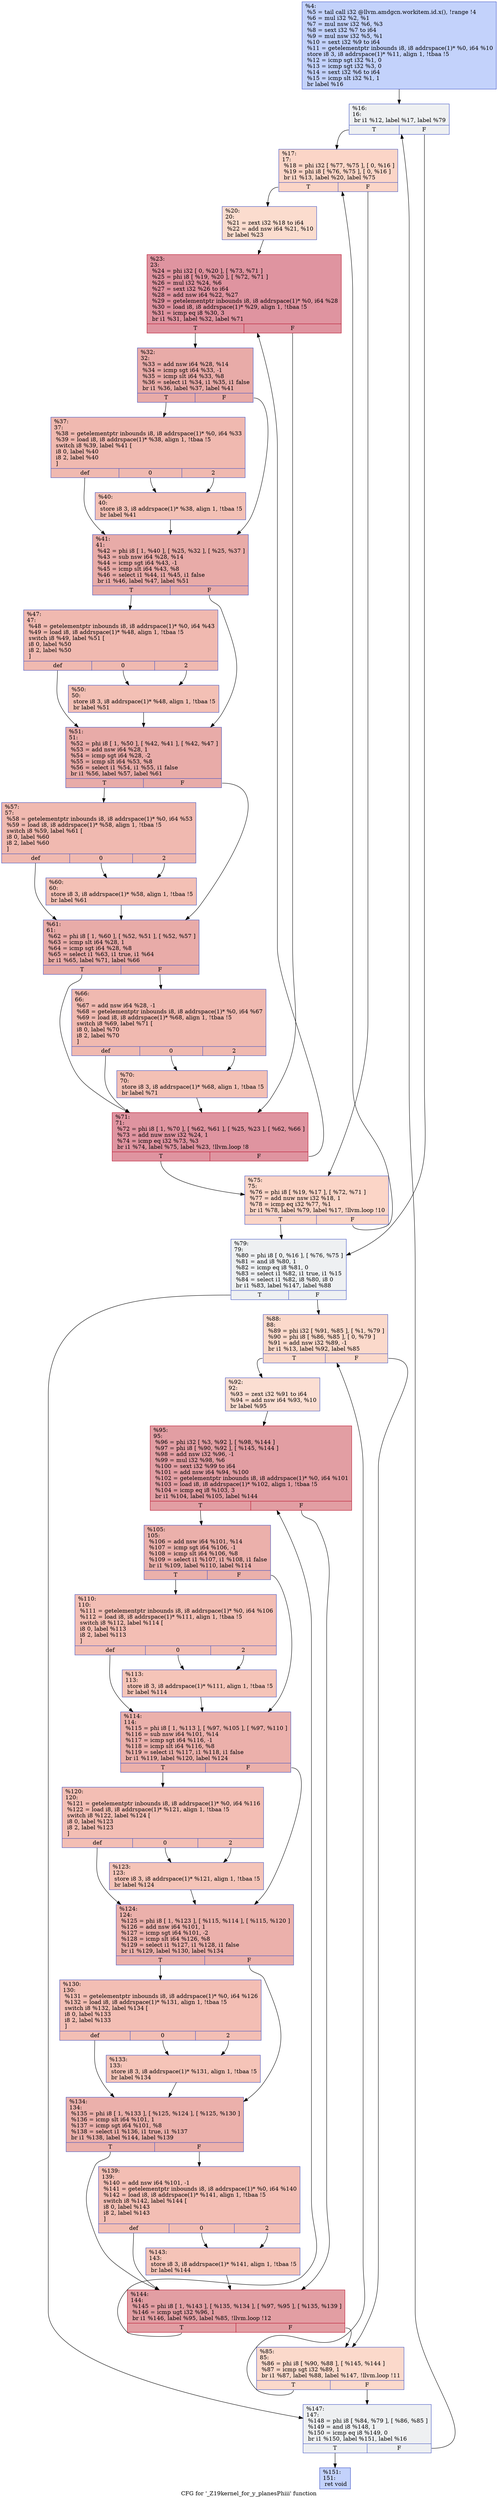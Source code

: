digraph "CFG for '_Z19kernel_for_y_planesPhiii' function" {
	label="CFG for '_Z19kernel_for_y_planesPhiii' function";

	Node0x6405e60 [shape=record,color="#3d50c3ff", style=filled, fillcolor="#779af770",label="{%4:\l  %5 = tail call i32 @llvm.amdgcn.workitem.id.x(), !range !4\l  %6 = mul i32 %2, %1\l  %7 = mul nsw i32 %6, %3\l  %8 = sext i32 %7 to i64\l  %9 = mul nsw i32 %5, %1\l  %10 = sext i32 %9 to i64\l  %11 = getelementptr inbounds i8, i8 addrspace(1)* %0, i64 %10\l  store i8 3, i8 addrspace(1)* %11, align 1, !tbaa !5\l  %12 = icmp sgt i32 %1, 0\l  %13 = icmp sgt i32 %3, 0\l  %14 = sext i32 %6 to i64\l  %15 = icmp slt i32 %1, 1\l  br label %16\l}"];
	Node0x6405e60 -> Node0x64079d0;
	Node0x64079d0 [shape=record,color="#3d50c3ff", style=filled, fillcolor="#d9dce170",label="{%16:\l16:                                               \l  br i1 %12, label %17, label %79\l|{<s0>T|<s1>F}}"];
	Node0x64079d0:s0 -> Node0x6406d70;
	Node0x64079d0:s1 -> Node0x6407be0;
	Node0x6406d70 [shape=record,color="#3d50c3ff", style=filled, fillcolor="#f5a08170",label="{%17:\l17:                                               \l  %18 = phi i32 [ %77, %75 ], [ 0, %16 ]\l  %19 = phi i8 [ %76, %75 ], [ 0, %16 ]\l  br i1 %13, label %20, label %75\l|{<s0>T|<s1>F}}"];
	Node0x6406d70:s0 -> Node0x6407fa0;
	Node0x6406d70:s1 -> Node0x6407d10;
	Node0x6407fa0 [shape=record,color="#3d50c3ff", style=filled, fillcolor="#f7af9170",label="{%20:\l20:                                               \l  %21 = zext i32 %18 to i64\l  %22 = add nsw i64 %21, %10\l  br label %23\l}"];
	Node0x6407fa0 -> Node0x64081e0;
	Node0x64081e0 [shape=record,color="#b70d28ff", style=filled, fillcolor="#b70d2870",label="{%23:\l23:                                               \l  %24 = phi i32 [ 0, %20 ], [ %73, %71 ]\l  %25 = phi i8 [ %19, %20 ], [ %72, %71 ]\l  %26 = mul i32 %24, %6\l  %27 = sext i32 %26 to i64\l  %28 = add nsw i64 %22, %27\l  %29 = getelementptr inbounds i8, i8 addrspace(1)* %0, i64 %28\l  %30 = load i8, i8 addrspace(1)* %29, align 1, !tbaa !5\l  %31 = icmp eq i8 %30, 3\l  br i1 %31, label %32, label %71\l|{<s0>T|<s1>F}}"];
	Node0x64081e0:s0 -> Node0x6408e70;
	Node0x64081e0:s1 -> Node0x64082d0;
	Node0x6408e70 [shape=record,color="#3d50c3ff", style=filled, fillcolor="#cc403a70",label="{%32:\l32:                                               \l  %33 = add nsw i64 %28, %14\l  %34 = icmp sgt i64 %33, -1\l  %35 = icmp slt i64 %33, %8\l  %36 = select i1 %34, i1 %35, i1 false\l  br i1 %36, label %37, label %41\l|{<s0>T|<s1>F}}"];
	Node0x6408e70:s0 -> Node0x6409390;
	Node0x6408e70:s1 -> Node0x64093e0;
	Node0x6409390 [shape=record,color="#3d50c3ff", style=filled, fillcolor="#de614d70",label="{%37:\l37:                                               \l  %38 = getelementptr inbounds i8, i8 addrspace(1)* %0, i64 %33\l  %39 = load i8, i8 addrspace(1)* %38, align 1, !tbaa !5\l  switch i8 %39, label %41 [\l    i8 0, label %40\l    i8 2, label %40\l  ]\l|{<s0>def|<s1>0|<s2>2}}"];
	Node0x6409390:s0 -> Node0x64093e0;
	Node0x6409390:s1 -> Node0x6409660;
	Node0x6409390:s2 -> Node0x6409660;
	Node0x6409660 [shape=record,color="#3d50c3ff", style=filled, fillcolor="#e5705870",label="{%40:\l40:                                               \l  store i8 3, i8 addrspace(1)* %38, align 1, !tbaa !5\l  br label %41\l}"];
	Node0x6409660 -> Node0x64093e0;
	Node0x64093e0 [shape=record,color="#3d50c3ff", style=filled, fillcolor="#cc403a70",label="{%41:\l41:                                               \l  %42 = phi i8 [ 1, %40 ], [ %25, %32 ], [ %25, %37 ]\l  %43 = sub nsw i64 %28, %14\l  %44 = icmp sgt i64 %43, -1\l  %45 = icmp slt i64 %43, %8\l  %46 = select i1 %44, i1 %45, i1 false\l  br i1 %46, label %47, label %51\l|{<s0>T|<s1>F}}"];
	Node0x64093e0:s0 -> Node0x6409c30;
	Node0x64093e0:s1 -> Node0x6409c80;
	Node0x6409c30 [shape=record,color="#3d50c3ff", style=filled, fillcolor="#de614d70",label="{%47:\l47:                                               \l  %48 = getelementptr inbounds i8, i8 addrspace(1)* %0, i64 %43\l  %49 = load i8, i8 addrspace(1)* %48, align 1, !tbaa !5\l  switch i8 %49, label %51 [\l    i8 0, label %50\l    i8 2, label %50\l  ]\l|{<s0>def|<s1>0|<s2>2}}"];
	Node0x6409c30:s0 -> Node0x6409c80;
	Node0x6409c30:s1 -> Node0x6409ec0;
	Node0x6409c30:s2 -> Node0x6409ec0;
	Node0x6409ec0 [shape=record,color="#3d50c3ff", style=filled, fillcolor="#e5705870",label="{%50:\l50:                                               \l  store i8 3, i8 addrspace(1)* %48, align 1, !tbaa !5\l  br label %51\l}"];
	Node0x6409ec0 -> Node0x6409c80;
	Node0x6409c80 [shape=record,color="#3d50c3ff", style=filled, fillcolor="#cc403a70",label="{%51:\l51:                                               \l  %52 = phi i8 [ 1, %50 ], [ %42, %41 ], [ %42, %47 ]\l  %53 = add nsw i64 %28, 1\l  %54 = icmp sgt i64 %28, -2\l  %55 = icmp slt i64 %53, %8\l  %56 = select i1 %54, i1 %55, i1 false\l  br i1 %56, label %57, label %61\l|{<s0>T|<s1>F}}"];
	Node0x6409c80:s0 -> Node0x640a490;
	Node0x6409c80:s1 -> Node0x640a4e0;
	Node0x640a490 [shape=record,color="#3d50c3ff", style=filled, fillcolor="#de614d70",label="{%57:\l57:                                               \l  %58 = getelementptr inbounds i8, i8 addrspace(1)* %0, i64 %53\l  %59 = load i8, i8 addrspace(1)* %58, align 1, !tbaa !5\l  switch i8 %59, label %61 [\l    i8 0, label %60\l    i8 2, label %60\l  ]\l|{<s0>def|<s1>0|<s2>2}}"];
	Node0x640a490:s0 -> Node0x640a4e0;
	Node0x640a490:s1 -> Node0x640a720;
	Node0x640a490:s2 -> Node0x640a720;
	Node0x640a720 [shape=record,color="#3d50c3ff", style=filled, fillcolor="#e5705870",label="{%60:\l60:                                               \l  store i8 3, i8 addrspace(1)* %58, align 1, !tbaa !5\l  br label %61\l}"];
	Node0x640a720 -> Node0x640a4e0;
	Node0x640a4e0 [shape=record,color="#3d50c3ff", style=filled, fillcolor="#cc403a70",label="{%61:\l61:                                               \l  %62 = phi i8 [ 1, %60 ], [ %52, %51 ], [ %52, %57 ]\l  %63 = icmp slt i64 %28, 1\l  %64 = icmp sgt i64 %28, %8\l  %65 = select i1 %63, i1 true, i1 %64\l  br i1 %65, label %71, label %66\l|{<s0>T|<s1>F}}"];
	Node0x640a4e0:s0 -> Node0x64082d0;
	Node0x640a4e0:s1 -> Node0x6409060;
	Node0x6409060 [shape=record,color="#3d50c3ff", style=filled, fillcolor="#de614d70",label="{%66:\l66:                                               \l  %67 = add nsw i64 %28, -1\l  %68 = getelementptr inbounds i8, i8 addrspace(1)* %0, i64 %67\l  %69 = load i8, i8 addrspace(1)* %68, align 1, !tbaa !5\l  switch i8 %69, label %71 [\l    i8 0, label %70\l    i8 2, label %70\l  ]\l|{<s0>def|<s1>0|<s2>2}}"];
	Node0x6409060:s0 -> Node0x64082d0;
	Node0x6409060:s1 -> Node0x6409160;
	Node0x6409060:s2 -> Node0x6409160;
	Node0x6409160 [shape=record,color="#3d50c3ff", style=filled, fillcolor="#e5705870",label="{%70:\l70:                                               \l  store i8 3, i8 addrspace(1)* %68, align 1, !tbaa !5\l  br label %71\l}"];
	Node0x6409160 -> Node0x64082d0;
	Node0x64082d0 [shape=record,color="#b70d28ff", style=filled, fillcolor="#b70d2870",label="{%71:\l71:                                               \l  %72 = phi i8 [ 1, %70 ], [ %62, %61 ], [ %25, %23 ], [ %62, %66 ]\l  %73 = add nuw nsw i32 %24, 1\l  %74 = icmp eq i32 %73, %3\l  br i1 %74, label %75, label %23, !llvm.loop !8\l|{<s0>T|<s1>F}}"];
	Node0x64082d0:s0 -> Node0x6407d10;
	Node0x64082d0:s1 -> Node0x64081e0;
	Node0x6407d10 [shape=record,color="#3d50c3ff", style=filled, fillcolor="#f5a08170",label="{%75:\l75:                                               \l  %76 = phi i8 [ %19, %17 ], [ %72, %71 ]\l  %77 = add nuw nsw i32 %18, 1\l  %78 = icmp eq i32 %77, %1\l  br i1 %78, label %79, label %17, !llvm.loop !10\l|{<s0>T|<s1>F}}"];
	Node0x6407d10:s0 -> Node0x6407be0;
	Node0x6407d10:s1 -> Node0x6406d70;
	Node0x6407be0 [shape=record,color="#3d50c3ff", style=filled, fillcolor="#d9dce170",label="{%79:\l79:                                               \l  %80 = phi i8 [ 0, %16 ], [ %76, %75 ]\l  %81 = and i8 %80, 1\l  %82 = icmp eq i8 %81, 0\l  %83 = select i1 %82, i1 true, i1 %15\l  %84 = select i1 %82, i8 %80, i8 0\l  br i1 %83, label %147, label %88\l|{<s0>T|<s1>F}}"];
	Node0x6407be0:s0 -> Node0x640bd00;
	Node0x6407be0:s1 -> Node0x640bd50;
	Node0x640be50 [shape=record,color="#3d50c3ff", style=filled, fillcolor="#f7a88970",label="{%85:\l85:                                               \l  %86 = phi i8 [ %90, %88 ], [ %145, %144 ]\l  %87 = icmp sgt i32 %89, 1\l  br i1 %87, label %88, label %147, !llvm.loop !11\l|{<s0>T|<s1>F}}"];
	Node0x640be50:s0 -> Node0x640bd50;
	Node0x640be50:s1 -> Node0x640bd00;
	Node0x640bd50 [shape=record,color="#3d50c3ff", style=filled, fillcolor="#f7a88970",label="{%88:\l88:                                               \l  %89 = phi i32 [ %91, %85 ], [ %1, %79 ]\l  %90 = phi i8 [ %86, %85 ], [ 0, %79 ]\l  %91 = add nsw i32 %89, -1\l  br i1 %13, label %92, label %85\l|{<s0>T|<s1>F}}"];
	Node0x640bd50:s0 -> Node0x640c4d0;
	Node0x640bd50:s1 -> Node0x640be50;
	Node0x640c4d0 [shape=record,color="#3d50c3ff", style=filled, fillcolor="#f7b59970",label="{%92:\l92:                                               \l  %93 = zext i32 %91 to i64\l  %94 = add nsw i64 %93, %10\l  br label %95\l}"];
	Node0x640c4d0 -> Node0x640c6d0;
	Node0x640c6d0 [shape=record,color="#b70d28ff", style=filled, fillcolor="#be242e70",label="{%95:\l95:                                               \l  %96 = phi i32 [ %3, %92 ], [ %98, %144 ]\l  %97 = phi i8 [ %90, %92 ], [ %145, %144 ]\l  %98 = add nsw i32 %96, -1\l  %99 = mul i32 %98, %6\l  %100 = sext i32 %99 to i64\l  %101 = add nsw i64 %94, %100\l  %102 = getelementptr inbounds i8, i8 addrspace(1)* %0, i64 %101\l  %103 = load i8, i8 addrspace(1)* %102, align 1, !tbaa !5\l  %104 = icmp eq i8 %103, 3\l  br i1 %104, label %105, label %144\l|{<s0>T|<s1>F}}"];
	Node0x640c6d0:s0 -> Node0x640ccb0;
	Node0x640c6d0:s1 -> Node0x640bee0;
	Node0x640ccb0 [shape=record,color="#3d50c3ff", style=filled, fillcolor="#d24b4070",label="{%105:\l105:                                              \l  %106 = add nsw i64 %101, %14\l  %107 = icmp sgt i64 %106, -1\l  %108 = icmp slt i64 %106, %8\l  %109 = select i1 %107, i1 %108, i1 false\l  br i1 %109, label %110, label %114\l|{<s0>T|<s1>F}}"];
	Node0x640ccb0:s0 -> Node0x640d010;
	Node0x640ccb0:s1 -> Node0x640d060;
	Node0x640d010 [shape=record,color="#3d50c3ff", style=filled, fillcolor="#e36c5570",label="{%110:\l110:                                              \l  %111 = getelementptr inbounds i8, i8 addrspace(1)* %0, i64 %106\l  %112 = load i8, i8 addrspace(1)* %111, align 1, !tbaa !5\l  switch i8 %112, label %114 [\l    i8 0, label %113\l    i8 2, label %113\l  ]\l|{<s0>def|<s1>0|<s2>2}}"];
	Node0x640d010:s0 -> Node0x640d060;
	Node0x640d010:s1 -> Node0x640d270;
	Node0x640d010:s2 -> Node0x640d270;
	Node0x640d270 [shape=record,color="#3d50c3ff", style=filled, fillcolor="#e97a5f70",label="{%113:\l113:                                              \l  store i8 3, i8 addrspace(1)* %111, align 1, !tbaa !5\l  br label %114\l}"];
	Node0x640d270 -> Node0x640d060;
	Node0x640d060 [shape=record,color="#3d50c3ff", style=filled, fillcolor="#d24b4070",label="{%114:\l114:                                              \l  %115 = phi i8 [ 1, %113 ], [ %97, %105 ], [ %97, %110 ]\l  %116 = sub nsw i64 %101, %14\l  %117 = icmp sgt i64 %116, -1\l  %118 = icmp slt i64 %116, %8\l  %119 = select i1 %117, i1 %118, i1 false\l  br i1 %119, label %120, label %124\l|{<s0>T|<s1>F}}"];
	Node0x640d060:s0 -> Node0x640d810;
	Node0x640d060:s1 -> Node0x640d860;
	Node0x640d810 [shape=record,color="#3d50c3ff", style=filled, fillcolor="#e36c5570",label="{%120:\l120:                                              \l  %121 = getelementptr inbounds i8, i8 addrspace(1)* %0, i64 %116\l  %122 = load i8, i8 addrspace(1)* %121, align 1, !tbaa !5\l  switch i8 %122, label %124 [\l    i8 0, label %123\l    i8 2, label %123\l  ]\l|{<s0>def|<s1>0|<s2>2}}"];
	Node0x640d810:s0 -> Node0x640d860;
	Node0x640d810:s1 -> Node0x640da70;
	Node0x640d810:s2 -> Node0x640da70;
	Node0x640da70 [shape=record,color="#3d50c3ff", style=filled, fillcolor="#e97a5f70",label="{%123:\l123:                                              \l  store i8 3, i8 addrspace(1)* %121, align 1, !tbaa !5\l  br label %124\l}"];
	Node0x640da70 -> Node0x640d860;
	Node0x640d860 [shape=record,color="#3d50c3ff", style=filled, fillcolor="#d24b4070",label="{%124:\l124:                                              \l  %125 = phi i8 [ 1, %123 ], [ %115, %114 ], [ %115, %120 ]\l  %126 = add nsw i64 %101, 1\l  %127 = icmp sgt i64 %101, -2\l  %128 = icmp slt i64 %126, %8\l  %129 = select i1 %127, i1 %128, i1 false\l  br i1 %129, label %130, label %134\l|{<s0>T|<s1>F}}"];
	Node0x640d860:s0 -> Node0x640ac30;
	Node0x640d860:s1 -> Node0x640ac80;
	Node0x640ac30 [shape=record,color="#3d50c3ff", style=filled, fillcolor="#e36c5570",label="{%130:\l130:                                              \l  %131 = getelementptr inbounds i8, i8 addrspace(1)* %0, i64 %126\l  %132 = load i8, i8 addrspace(1)* %131, align 1, !tbaa !5\l  switch i8 %132, label %134 [\l    i8 0, label %133\l    i8 2, label %133\l  ]\l|{<s0>def|<s1>0|<s2>2}}"];
	Node0x640ac30:s0 -> Node0x640ac80;
	Node0x640ac30:s1 -> Node0x640ae90;
	Node0x640ac30:s2 -> Node0x640ae90;
	Node0x640ae90 [shape=record,color="#3d50c3ff", style=filled, fillcolor="#e97a5f70",label="{%133:\l133:                                              \l  store i8 3, i8 addrspace(1)* %131, align 1, !tbaa !5\l  br label %134\l}"];
	Node0x640ae90 -> Node0x640ac80;
	Node0x640ac80 [shape=record,color="#3d50c3ff", style=filled, fillcolor="#d24b4070",label="{%134:\l134:                                              \l  %135 = phi i8 [ 1, %133 ], [ %125, %124 ], [ %125, %130 ]\l  %136 = icmp slt i64 %101, 1\l  %137 = icmp sgt i64 %101, %8\l  %138 = select i1 %136, i1 true, i1 %137\l  br i1 %138, label %144, label %139\l|{<s0>T|<s1>F}}"];
	Node0x640ac80:s0 -> Node0x640bee0;
	Node0x640ac80:s1 -> Node0x640eb90;
	Node0x640eb90 [shape=record,color="#3d50c3ff", style=filled, fillcolor="#e36c5570",label="{%139:\l139:                                              \l  %140 = add nsw i64 %101, -1\l  %141 = getelementptr inbounds i8, i8 addrspace(1)* %0, i64 %140\l  %142 = load i8, i8 addrspace(1)* %141, align 1, !tbaa !5\l  switch i8 %142, label %144 [\l    i8 0, label %143\l    i8 2, label %143\l  ]\l|{<s0>def|<s1>0|<s2>2}}"];
	Node0x640eb90:s0 -> Node0x640bee0;
	Node0x640eb90:s1 -> Node0x640ee30;
	Node0x640eb90:s2 -> Node0x640ee30;
	Node0x640ee30 [shape=record,color="#3d50c3ff", style=filled, fillcolor="#e97a5f70",label="{%143:\l143:                                              \l  store i8 3, i8 addrspace(1)* %141, align 1, !tbaa !5\l  br label %144\l}"];
	Node0x640ee30 -> Node0x640bee0;
	Node0x640bee0 [shape=record,color="#b70d28ff", style=filled, fillcolor="#be242e70",label="{%144:\l144:                                              \l  %145 = phi i8 [ 1, %143 ], [ %135, %134 ], [ %97, %95 ], [ %135, %139 ]\l  %146 = icmp ugt i32 %96, 1\l  br i1 %146, label %95, label %85, !llvm.loop !12\l|{<s0>T|<s1>F}}"];
	Node0x640bee0:s0 -> Node0x640c6d0;
	Node0x640bee0:s1 -> Node0x640be50;
	Node0x640bd00 [shape=record,color="#3d50c3ff", style=filled, fillcolor="#d9dce170",label="{%147:\l147:                                              \l  %148 = phi i8 [ %84, %79 ], [ %86, %85 ]\l  %149 = and i8 %148, 1\l  %150 = icmp eq i8 %149, 0\l  br i1 %150, label %151, label %16\l|{<s0>T|<s1>F}}"];
	Node0x640bd00:s0 -> Node0x640f530;
	Node0x640bd00:s1 -> Node0x64079d0;
	Node0x640f530 [shape=record,color="#3d50c3ff", style=filled, fillcolor="#779af770",label="{%151:\l151:                                              \l  ret void\l}"];
}
